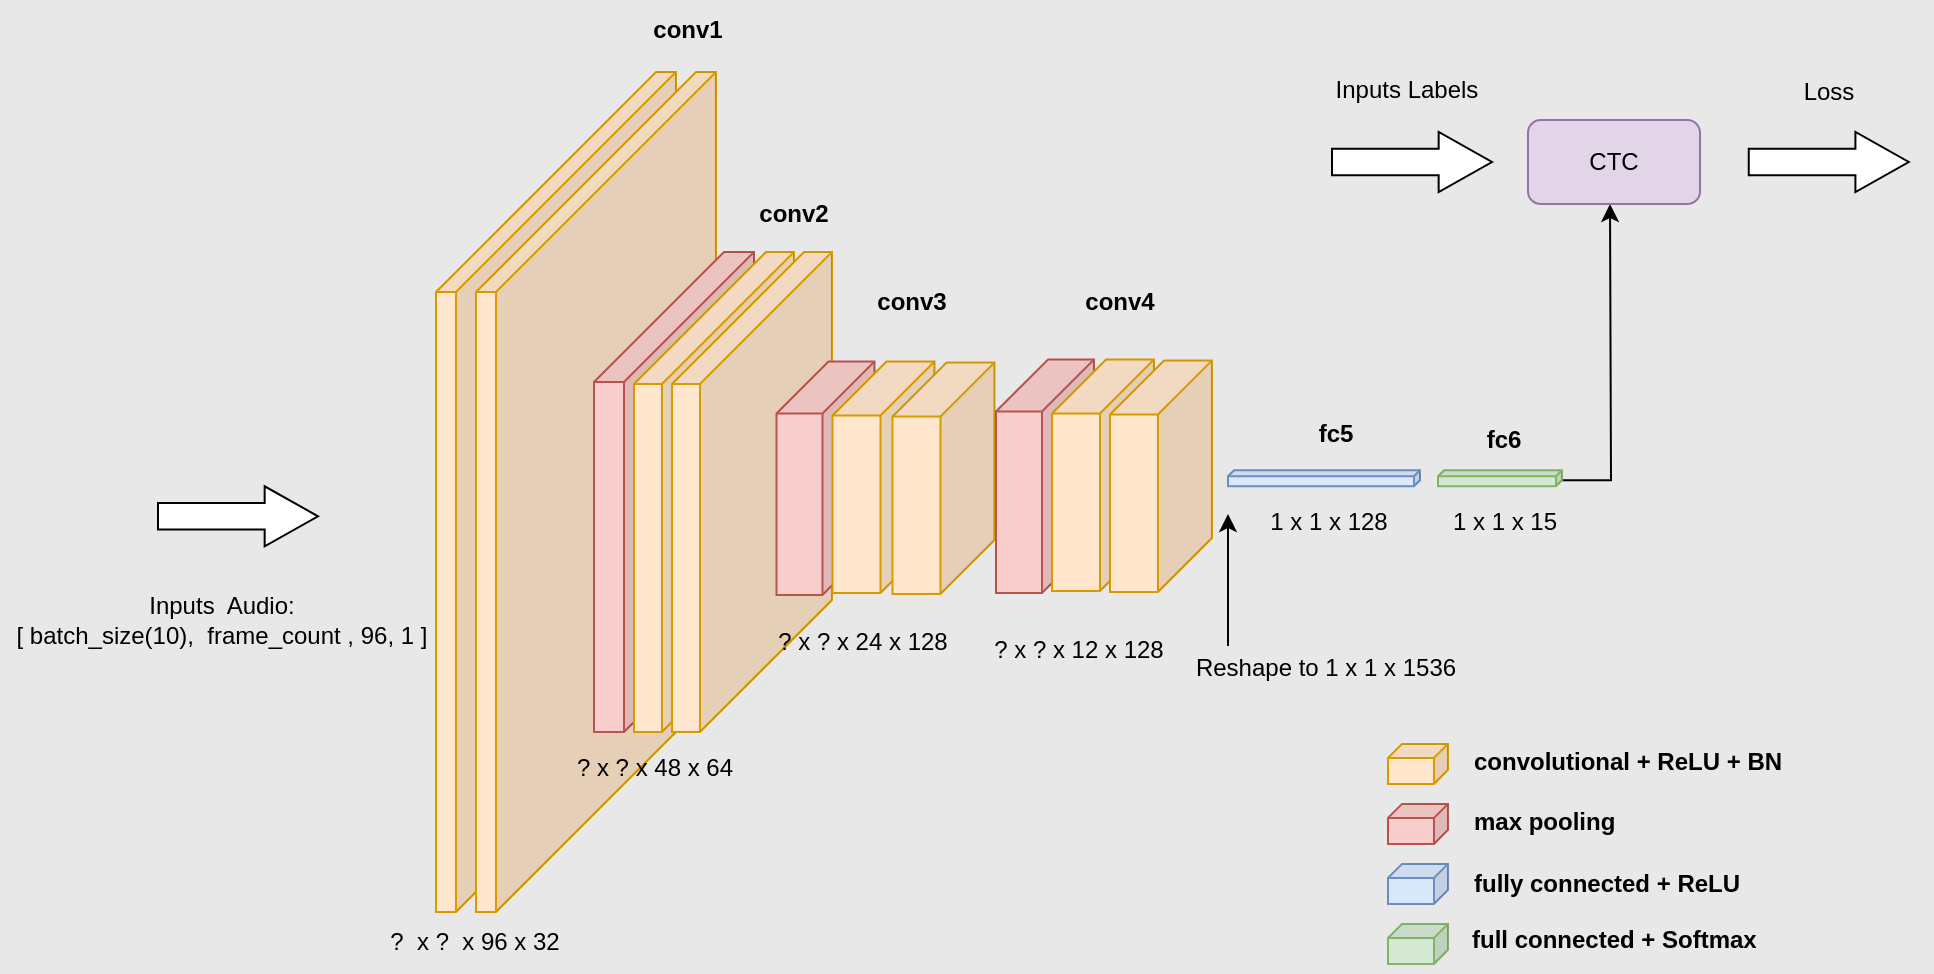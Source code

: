<mxfile version="20.5.3" type="github">
  <diagram id="QJjx0-fPxzvcmYibJWj1" name="Page-1">
    <mxGraphModel dx="1660" dy="793" grid="0" gridSize="10" guides="1" tooltips="1" connect="1" arrows="0" fold="1" page="0" pageScale="1" pageWidth="827" pageHeight="583" background="#E8E8E8" math="0" shadow="0">
      <root>
        <mxCell id="0" />
        <mxCell id="1" parent="0" />
        <mxCell id="4f-DMQIj-ya-iA7LCkDa-1" value="" style="shape=cube;whiteSpace=wrap;html=1;boundedLbl=1;backgroundOutline=1;darkOpacity=0.05;darkOpacity2=0.1;size=110;direction=east;flipH=1;fillColor=#ffe6cc;strokeColor=#d79b00;" parent="1" vertex="1">
          <mxGeometry x="29" y="96" width="120" height="420" as="geometry" />
        </mxCell>
        <mxCell id="4f-DMQIj-ya-iA7LCkDa-2" value="" style="shape=cube;whiteSpace=wrap;html=1;boundedLbl=1;backgroundOutline=1;darkOpacity=0.05;darkOpacity2=0.1;size=110;direction=east;flipH=1;fillColor=#ffe6cc;strokeColor=#d79b00;" parent="1" vertex="1">
          <mxGeometry x="49" y="96" width="120" height="420" as="geometry" />
        </mxCell>
        <mxCell id="4f-DMQIj-ya-iA7LCkDa-3" value="" style="shape=cube;whiteSpace=wrap;html=1;boundedLbl=1;backgroundOutline=1;darkOpacity=0.05;darkOpacity2=0.1;size=65;direction=east;flipH=1;fillColor=#f8cecc;strokeColor=#b85450;" parent="1" vertex="1">
          <mxGeometry x="108" y="186" width="80" height="240" as="geometry" />
        </mxCell>
        <mxCell id="4f-DMQIj-ya-iA7LCkDa-4" value="" style="shape=cube;whiteSpace=wrap;html=1;boundedLbl=1;backgroundOutline=1;darkOpacity=0.05;darkOpacity2=0.1;size=66;direction=east;flipH=1;fillColor=#ffe6cc;strokeColor=#d79b00;" parent="1" vertex="1">
          <mxGeometry x="128" y="186" width="80" height="240" as="geometry" />
        </mxCell>
        <mxCell id="4f-DMQIj-ya-iA7LCkDa-5" value="" style="shape=cube;whiteSpace=wrap;html=1;boundedLbl=1;backgroundOutline=1;darkOpacity=0.05;darkOpacity2=0.1;size=66;direction=east;flipH=1;fillColor=#ffe6cc;strokeColor=#d79b00;" parent="1" vertex="1">
          <mxGeometry x="147" y="186" width="80" height="240" as="geometry" />
        </mxCell>
        <mxCell id="4f-DMQIj-ya-iA7LCkDa-6" value="" style="shape=cube;whiteSpace=wrap;html=1;boundedLbl=1;backgroundOutline=1;darkOpacity=0.05;darkOpacity2=0.1;size=26;direction=east;flipH=1;fillColor=#f8cecc;strokeColor=#b85450;" parent="1" vertex="1">
          <mxGeometry x="199.25" y="240.76" width="49" height="116.75" as="geometry" />
        </mxCell>
        <mxCell id="4f-DMQIj-ya-iA7LCkDa-20" value="" style="shape=cube;whiteSpace=wrap;html=1;boundedLbl=1;backgroundOutline=1;darkOpacity=0.05;darkOpacity2=0.1;size=3;direction=east;flipH=1;fillColor=#dae8fc;strokeColor=#6c8ebf;" parent="1" vertex="1">
          <mxGeometry x="425" y="295.12" width="96" height="8" as="geometry" />
        </mxCell>
        <mxCell id="4f-DMQIj-ya-iA7LCkDa-23" value="" style="shape=cube;whiteSpace=wrap;html=1;boundedLbl=1;backgroundOutline=1;darkOpacity=0.05;darkOpacity2=0.1;size=7;direction=east;flipH=1;fillColor=#ffe6cc;strokeColor=#d79b00;" parent="1" vertex="1">
          <mxGeometry x="505" y="431.94" width="30" height="20" as="geometry" />
        </mxCell>
        <mxCell id="4f-DMQIj-ya-iA7LCkDa-24" value="" style="shape=cube;whiteSpace=wrap;html=1;boundedLbl=1;backgroundOutline=1;darkOpacity=0.05;darkOpacity2=0.1;size=7;direction=east;flipH=1;fillColor=#f8cecc;strokeColor=#b85450;" parent="1" vertex="1">
          <mxGeometry x="505" y="461.94" width="30" height="20" as="geometry" />
        </mxCell>
        <mxCell id="4f-DMQIj-ya-iA7LCkDa-26" value="" style="shape=cube;whiteSpace=wrap;html=1;boundedLbl=1;backgroundOutline=1;darkOpacity=0.05;darkOpacity2=0.1;size=7;direction=east;flipH=1;fillColor=#dae8fc;strokeColor=#6c8ebf;" parent="1" vertex="1">
          <mxGeometry x="505" y="491.94" width="30" height="20" as="geometry" />
        </mxCell>
        <mxCell id="X8ZHZ24zij-IhrfykU8V-10" style="edgeStyle=orthogonalEdgeStyle;rounded=0;orthogonalLoop=1;jettySize=auto;html=1;exitX=0;exitY=0;exitDx=0;exitDy=5;exitPerimeter=0;" edge="1" parent="1" source="4f-DMQIj-ya-iA7LCkDa-27">
          <mxGeometry relative="1" as="geometry">
            <mxPoint x="616" y="162" as="targetPoint" />
          </mxGeometry>
        </mxCell>
        <mxCell id="4f-DMQIj-ya-iA7LCkDa-27" value="" style="shape=cube;whiteSpace=wrap;html=1;boundedLbl=1;backgroundOutline=1;darkOpacity=0.05;darkOpacity2=0.1;size=3;direction=east;flipH=1;fillColor=#d5e8d4;strokeColor=#82b366;" parent="1" vertex="1">
          <mxGeometry x="530" y="295.13" width="62" height="8" as="geometry" />
        </mxCell>
        <mxCell id="4f-DMQIj-ya-iA7LCkDa-28" value="" style="shape=cube;whiteSpace=wrap;html=1;boundedLbl=1;backgroundOutline=1;darkOpacity=0.05;darkOpacity2=0.1;size=7;direction=east;flipH=1;fillColor=#d5e8d4;strokeColor=#82b366;" parent="1" vertex="1">
          <mxGeometry x="505" y="521.94" width="30" height="20" as="geometry" />
        </mxCell>
        <mxCell id="4f-DMQIj-ya-iA7LCkDa-29" value="&lt;b&gt;conv1&lt;/b&gt;" style="text;html=1;strokeColor=none;fillColor=none;align=center;verticalAlign=middle;whiteSpace=wrap;rounded=0;" parent="1" vertex="1">
          <mxGeometry x="135" y="60" width="40" height="30" as="geometry" />
        </mxCell>
        <mxCell id="4f-DMQIj-ya-iA7LCkDa-31" value="&lt;b&gt;conv2&lt;/b&gt;" style="text;html=1;strokeColor=none;fillColor=none;align=center;verticalAlign=middle;whiteSpace=wrap;rounded=0;" parent="1" vertex="1">
          <mxGeometry x="188" y="152" width="40" height="30" as="geometry" />
        </mxCell>
        <mxCell id="4f-DMQIj-ya-iA7LCkDa-32" value="&lt;b&gt;conv3&lt;/b&gt;" style="text;html=1;strokeColor=none;fillColor=none;align=center;verticalAlign=middle;whiteSpace=wrap;rounded=0;" parent="1" vertex="1">
          <mxGeometry x="247" y="196" width="40" height="30" as="geometry" />
        </mxCell>
        <mxCell id="4f-DMQIj-ya-iA7LCkDa-35" value="&lt;b&gt;fc5&lt;/b&gt;" style="text;html=1;strokeColor=none;fillColor=none;align=center;verticalAlign=middle;whiteSpace=wrap;rounded=0;" parent="1" vertex="1">
          <mxGeometry x="459" y="262" width="40" height="30" as="geometry" />
        </mxCell>
        <mxCell id="4f-DMQIj-ya-iA7LCkDa-36" value="&lt;b&gt;fc6&lt;br&gt;&lt;/b&gt;" style="text;html=1;strokeColor=none;fillColor=none;align=center;verticalAlign=middle;whiteSpace=wrap;rounded=0;" parent="1" vertex="1">
          <mxGeometry x="543" y="265.13" width="40" height="30" as="geometry" />
        </mxCell>
        <mxCell id="4f-DMQIj-ya-iA7LCkDa-38" value="?&amp;nbsp; x ?&amp;nbsp; x 96 x 32" style="text;html=1;strokeColor=none;fillColor=none;align=center;verticalAlign=middle;whiteSpace=wrap;rounded=0;" parent="1" vertex="1">
          <mxGeometry x="-1" y="516" width="99" height="30" as="geometry" />
        </mxCell>
        <mxCell id="4f-DMQIj-ya-iA7LCkDa-39" value="? x ? x 48 x 64" style="text;html=1;strokeColor=none;fillColor=none;align=center;verticalAlign=middle;whiteSpace=wrap;rounded=0;" parent="1" vertex="1">
          <mxGeometry x="94.75" y="432" width="86.5" height="24" as="geometry" />
        </mxCell>
        <mxCell id="4f-DMQIj-ya-iA7LCkDa-40" value="? x ? x 24 x 128" style="text;html=1;strokeColor=none;fillColor=none;align=center;verticalAlign=middle;whiteSpace=wrap;rounded=0;" parent="1" vertex="1">
          <mxGeometry x="198" y="365.99" width="89" height="30" as="geometry" />
        </mxCell>
        <mxCell id="4f-DMQIj-ya-iA7LCkDa-48" value="1 x 1 x 128" style="text;html=1;strokeColor=none;fillColor=none;align=center;verticalAlign=middle;whiteSpace=wrap;rounded=0;" parent="1" vertex="1">
          <mxGeometry x="436.5" y="309.13" width="77" height="24" as="geometry" />
        </mxCell>
        <mxCell id="4f-DMQIj-ya-iA7LCkDa-50" value="convolutional + ReLU + BN" style="text;html=1;strokeColor=none;fillColor=none;align=left;verticalAlign=middle;whiteSpace=wrap;rounded=0;fontStyle=1" parent="1" vertex="1">
          <mxGeometry x="546" y="429" width="166" height="23.88" as="geometry" />
        </mxCell>
        <mxCell id="4f-DMQIj-ya-iA7LCkDa-51" value="max pooling" style="text;html=1;strokeColor=none;fillColor=none;align=left;verticalAlign=middle;whiteSpace=wrap;rounded=0;fontStyle=1" parent="1" vertex="1">
          <mxGeometry x="546" y="459" width="138" height="23.88" as="geometry" />
        </mxCell>
        <mxCell id="4f-DMQIj-ya-iA7LCkDa-52" value="fully connected + ReLU" style="text;html=1;strokeColor=none;fillColor=none;align=left;verticalAlign=middle;whiteSpace=wrap;rounded=0;fontStyle=1" parent="1" vertex="1">
          <mxGeometry x="546" y="490.06" width="138" height="23.88" as="geometry" />
        </mxCell>
        <mxCell id="4f-DMQIj-ya-iA7LCkDa-53" value="full connected + Softmax" style="text;html=1;strokeColor=none;fillColor=none;align=left;verticalAlign=middle;whiteSpace=wrap;rounded=0;fontStyle=1" parent="1" vertex="1">
          <mxGeometry x="545" y="518.06" width="157" height="23.88" as="geometry" />
        </mxCell>
        <mxCell id="yxBh2q148SaSTJbGMb8b-1" value="" style="html=1;shadow=0;dashed=0;align=center;verticalAlign=middle;shape=mxgraph.arrows2.arrow;dy=0.56;dx=26.67;notch=0;" parent="1" vertex="1">
          <mxGeometry x="-110" y="303.13" width="80" height="30" as="geometry" />
        </mxCell>
        <mxCell id="yxBh2q148SaSTJbGMb8b-2" value="Inputs&amp;nbsp; Audio:&lt;br&gt;[ batch_size(10),&amp;nbsp; frame_count , 96, 1 ]" style="text;html=1;strokeColor=none;fillColor=none;align=center;verticalAlign=middle;whiteSpace=wrap;rounded=0;" parent="1" vertex="1">
          <mxGeometry x="-188.5" y="343.14" width="219.5" height="52.87" as="geometry" />
        </mxCell>
        <mxCell id="X8ZHZ24zij-IhrfykU8V-3" value="? x ? x 12&amp;nbsp;x 128" style="text;html=1;strokeColor=none;fillColor=none;align=center;verticalAlign=middle;whiteSpace=wrap;rounded=0;" vertex="1" parent="1">
          <mxGeometry x="305.5" y="370" width="89" height="30" as="geometry" />
        </mxCell>
        <mxCell id="X8ZHZ24zij-IhrfykU8V-4" value="&lt;b&gt;conv4&lt;/b&gt;" style="text;html=1;strokeColor=none;fillColor=none;align=center;verticalAlign=middle;whiteSpace=wrap;rounded=0;" vertex="1" parent="1">
          <mxGeometry x="351" y="196" width="40" height="30" as="geometry" />
        </mxCell>
        <mxCell id="X8ZHZ24zij-IhrfykU8V-5" value="1 x 1 x 15" style="text;html=1;strokeColor=none;fillColor=none;align=center;verticalAlign=middle;whiteSpace=wrap;rounded=0;" vertex="1" parent="1">
          <mxGeometry x="525" y="309.13" width="77" height="24" as="geometry" />
        </mxCell>
        <mxCell id="X8ZHZ24zij-IhrfykU8V-6" value="CTC" style="rounded=1;whiteSpace=wrap;html=1;fillColor=#e1d5e7;strokeColor=#9673a6;gradientColor=none;gradientDirection=north;fillStyle=auto;" vertex="1" parent="1">
          <mxGeometry x="575" y="120" width="86" height="42" as="geometry" />
        </mxCell>
        <mxCell id="X8ZHZ24zij-IhrfykU8V-7" value="" style="html=1;shadow=0;dashed=0;align=center;verticalAlign=middle;shape=mxgraph.arrows2.arrow;dy=0.56;dx=26.67;notch=0;" vertex="1" parent="1">
          <mxGeometry x="477" y="126" width="80" height="30" as="geometry" />
        </mxCell>
        <mxCell id="X8ZHZ24zij-IhrfykU8V-8" value="Inputs Labels" style="text;html=1;strokeColor=none;fillColor=none;align=center;verticalAlign=middle;whiteSpace=wrap;rounded=0;" vertex="1" parent="1">
          <mxGeometry x="463" y="89" width="102.75" height="31" as="geometry" />
        </mxCell>
        <mxCell id="X8ZHZ24zij-IhrfykU8V-12" value="" style="shape=cube;whiteSpace=wrap;html=1;boundedLbl=1;backgroundOutline=1;darkOpacity=0.05;darkOpacity2=0.1;size=27;direction=east;flipH=1;fillColor=#ffe6cc;strokeColor=#d79b00;" vertex="1" parent="1">
          <mxGeometry x="227.25" y="240.76" width="51" height="115.75" as="geometry" />
        </mxCell>
        <mxCell id="X8ZHZ24zij-IhrfykU8V-13" value="" style="shape=cube;whiteSpace=wrap;html=1;boundedLbl=1;backgroundOutline=1;darkOpacity=0.05;darkOpacity2=0.1;size=27;direction=east;flipH=1;fillColor=#ffe6cc;strokeColor=#d79b00;" vertex="1" parent="1">
          <mxGeometry x="257.25" y="241.26" width="51" height="115.75" as="geometry" />
        </mxCell>
        <mxCell id="X8ZHZ24zij-IhrfykU8V-16" value="" style="shape=cube;whiteSpace=wrap;html=1;boundedLbl=1;backgroundOutline=1;darkOpacity=0.05;darkOpacity2=0.1;size=26;direction=east;flipH=1;fillColor=#f8cecc;strokeColor=#b85450;" vertex="1" parent="1">
          <mxGeometry x="309" y="239.76" width="49" height="116.75" as="geometry" />
        </mxCell>
        <mxCell id="X8ZHZ24zij-IhrfykU8V-15" value="" style="shape=cube;whiteSpace=wrap;html=1;boundedLbl=1;backgroundOutline=1;darkOpacity=0.05;darkOpacity2=0.1;size=27;direction=east;flipH=1;fillColor=#ffe6cc;strokeColor=#d79b00;" vertex="1" parent="1">
          <mxGeometry x="337" y="239.76" width="51" height="115.75" as="geometry" />
        </mxCell>
        <mxCell id="X8ZHZ24zij-IhrfykU8V-14" value="" style="shape=cube;whiteSpace=wrap;html=1;boundedLbl=1;backgroundOutline=1;darkOpacity=0.05;darkOpacity2=0.1;size=27;direction=east;flipH=1;fillColor=#ffe6cc;strokeColor=#d79b00;" vertex="1" parent="1">
          <mxGeometry x="366" y="240.26" width="51" height="115.75" as="geometry" />
        </mxCell>
        <mxCell id="X8ZHZ24zij-IhrfykU8V-17" value="" style="html=1;shadow=0;dashed=0;align=center;verticalAlign=middle;shape=mxgraph.arrows2.arrow;dy=0.56;dx=26.67;notch=0;" vertex="1" parent="1">
          <mxGeometry x="685.38" y="126" width="80" height="30" as="geometry" />
        </mxCell>
        <mxCell id="X8ZHZ24zij-IhrfykU8V-18" value="Loss" style="text;html=1;strokeColor=none;fillColor=none;align=center;verticalAlign=middle;whiteSpace=wrap;rounded=0;" vertex="1" parent="1">
          <mxGeometry x="674" y="90" width="102.75" height="31" as="geometry" />
        </mxCell>
        <mxCell id="X8ZHZ24zij-IhrfykU8V-19" value="" style="endArrow=classic;html=1;rounded=0;" edge="1" parent="1">
          <mxGeometry width="50" height="50" relative="1" as="geometry">
            <mxPoint x="425" y="383" as="sourcePoint" />
            <mxPoint x="425" y="317" as="targetPoint" />
          </mxGeometry>
        </mxCell>
        <mxCell id="X8ZHZ24zij-IhrfykU8V-20" value="Reshape to 1 x 1 x 1536" style="text;html=1;strokeColor=none;fillColor=none;align=center;verticalAlign=middle;whiteSpace=wrap;rounded=0;" vertex="1" parent="1">
          <mxGeometry x="402" y="382" width="144" height="23.87" as="geometry" />
        </mxCell>
      </root>
    </mxGraphModel>
  </diagram>
</mxfile>
